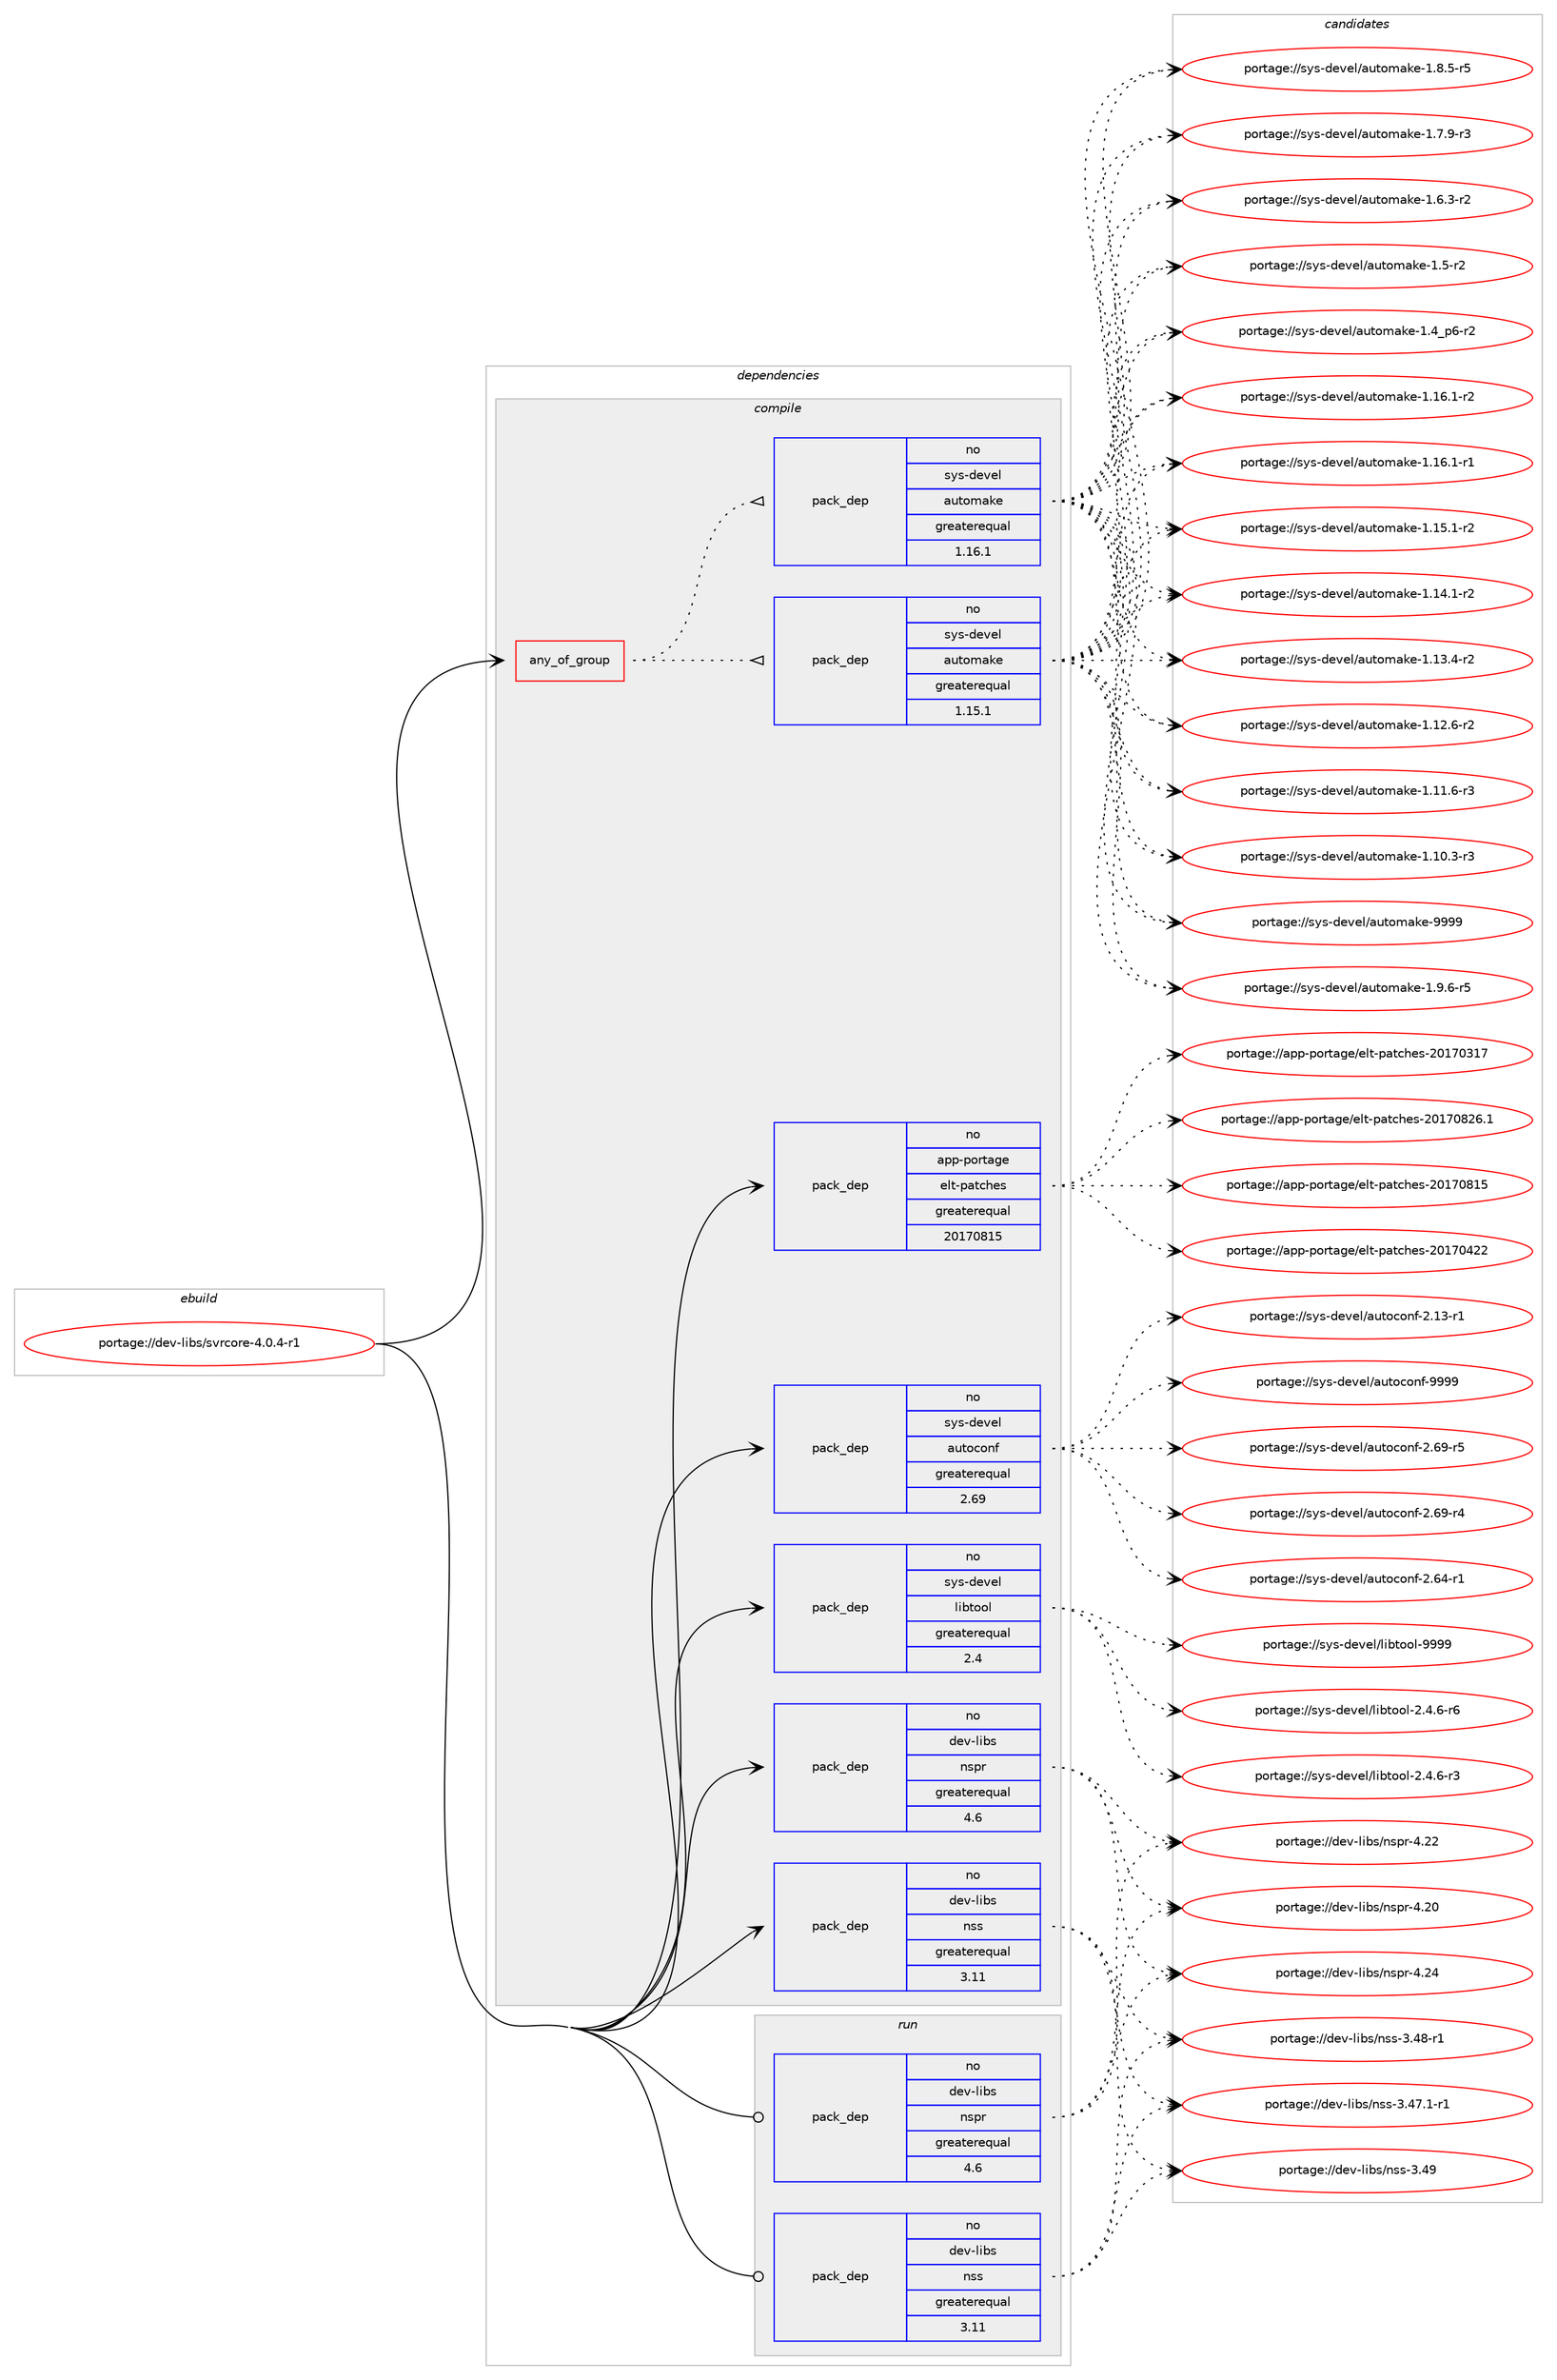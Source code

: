 digraph prolog {

# *************
# Graph options
# *************

newrank=true;
concentrate=true;
compound=true;
graph [rankdir=LR,fontname=Helvetica,fontsize=10,ranksep=1.5];#, ranksep=2.5, nodesep=0.2];
edge  [arrowhead=vee];
node  [fontname=Helvetica,fontsize=10];

# **********
# The ebuild
# **********

subgraph cluster_leftcol {
color=gray;
label=<<i>ebuild</i>>;
id [label="portage://dev-libs/svrcore-4.0.4-r1", color=red, width=4, href="../dev-libs/svrcore-4.0.4-r1.svg"];
}

# ****************
# The dependencies
# ****************

subgraph cluster_midcol {
color=gray;
label=<<i>dependencies</i>>;
subgraph cluster_compile {
fillcolor="#eeeeee";
style=filled;
label=<<i>compile</i>>;
subgraph any4937 {
dependency507638 [label=<<TABLE BORDER="0" CELLBORDER="1" CELLSPACING="0" CELLPADDING="4"><TR><TD CELLPADDING="10">any_of_group</TD></TR></TABLE>>, shape=none, color=red];subgraph pack378573 {
dependency507639 [label=<<TABLE BORDER="0" CELLBORDER="1" CELLSPACING="0" CELLPADDING="4" WIDTH="220"><TR><TD ROWSPAN="6" CELLPADDING="30">pack_dep</TD></TR><TR><TD WIDTH="110">no</TD></TR><TR><TD>sys-devel</TD></TR><TR><TD>automake</TD></TR><TR><TD>greaterequal</TD></TR><TR><TD>1.16.1</TD></TR></TABLE>>, shape=none, color=blue];
}
dependency507638:e -> dependency507639:w [weight=20,style="dotted",arrowhead="oinv"];
subgraph pack378574 {
dependency507640 [label=<<TABLE BORDER="0" CELLBORDER="1" CELLSPACING="0" CELLPADDING="4" WIDTH="220"><TR><TD ROWSPAN="6" CELLPADDING="30">pack_dep</TD></TR><TR><TD WIDTH="110">no</TD></TR><TR><TD>sys-devel</TD></TR><TR><TD>automake</TD></TR><TR><TD>greaterequal</TD></TR><TR><TD>1.15.1</TD></TR></TABLE>>, shape=none, color=blue];
}
dependency507638:e -> dependency507640:w [weight=20,style="dotted",arrowhead="oinv"];
}
id:e -> dependency507638:w [weight=20,style="solid",arrowhead="vee"];
subgraph pack378575 {
dependency507641 [label=<<TABLE BORDER="0" CELLBORDER="1" CELLSPACING="0" CELLPADDING="4" WIDTH="220"><TR><TD ROWSPAN="6" CELLPADDING="30">pack_dep</TD></TR><TR><TD WIDTH="110">no</TD></TR><TR><TD>app-portage</TD></TR><TR><TD>elt-patches</TD></TR><TR><TD>greaterequal</TD></TR><TR><TD>20170815</TD></TR></TABLE>>, shape=none, color=blue];
}
id:e -> dependency507641:w [weight=20,style="solid",arrowhead="vee"];
subgraph pack378576 {
dependency507642 [label=<<TABLE BORDER="0" CELLBORDER="1" CELLSPACING="0" CELLPADDING="4" WIDTH="220"><TR><TD ROWSPAN="6" CELLPADDING="30">pack_dep</TD></TR><TR><TD WIDTH="110">no</TD></TR><TR><TD>dev-libs</TD></TR><TR><TD>nspr</TD></TR><TR><TD>greaterequal</TD></TR><TR><TD>4.6</TD></TR></TABLE>>, shape=none, color=blue];
}
id:e -> dependency507642:w [weight=20,style="solid",arrowhead="vee"];
subgraph pack378577 {
dependency507643 [label=<<TABLE BORDER="0" CELLBORDER="1" CELLSPACING="0" CELLPADDING="4" WIDTH="220"><TR><TD ROWSPAN="6" CELLPADDING="30">pack_dep</TD></TR><TR><TD WIDTH="110">no</TD></TR><TR><TD>dev-libs</TD></TR><TR><TD>nss</TD></TR><TR><TD>greaterequal</TD></TR><TR><TD>3.11</TD></TR></TABLE>>, shape=none, color=blue];
}
id:e -> dependency507643:w [weight=20,style="solid",arrowhead="vee"];
subgraph pack378578 {
dependency507644 [label=<<TABLE BORDER="0" CELLBORDER="1" CELLSPACING="0" CELLPADDING="4" WIDTH="220"><TR><TD ROWSPAN="6" CELLPADDING="30">pack_dep</TD></TR><TR><TD WIDTH="110">no</TD></TR><TR><TD>sys-devel</TD></TR><TR><TD>autoconf</TD></TR><TR><TD>greaterequal</TD></TR><TR><TD>2.69</TD></TR></TABLE>>, shape=none, color=blue];
}
id:e -> dependency507644:w [weight=20,style="solid",arrowhead="vee"];
subgraph pack378579 {
dependency507645 [label=<<TABLE BORDER="0" CELLBORDER="1" CELLSPACING="0" CELLPADDING="4" WIDTH="220"><TR><TD ROWSPAN="6" CELLPADDING="30">pack_dep</TD></TR><TR><TD WIDTH="110">no</TD></TR><TR><TD>sys-devel</TD></TR><TR><TD>libtool</TD></TR><TR><TD>greaterequal</TD></TR><TR><TD>2.4</TD></TR></TABLE>>, shape=none, color=blue];
}
id:e -> dependency507645:w [weight=20,style="solid",arrowhead="vee"];
}
subgraph cluster_compileandrun {
fillcolor="#eeeeee";
style=filled;
label=<<i>compile and run</i>>;
}
subgraph cluster_run {
fillcolor="#eeeeee";
style=filled;
label=<<i>run</i>>;
subgraph pack378580 {
dependency507646 [label=<<TABLE BORDER="0" CELLBORDER="1" CELLSPACING="0" CELLPADDING="4" WIDTH="220"><TR><TD ROWSPAN="6" CELLPADDING="30">pack_dep</TD></TR><TR><TD WIDTH="110">no</TD></TR><TR><TD>dev-libs</TD></TR><TR><TD>nspr</TD></TR><TR><TD>greaterequal</TD></TR><TR><TD>4.6</TD></TR></TABLE>>, shape=none, color=blue];
}
id:e -> dependency507646:w [weight=20,style="solid",arrowhead="odot"];
subgraph pack378581 {
dependency507647 [label=<<TABLE BORDER="0" CELLBORDER="1" CELLSPACING="0" CELLPADDING="4" WIDTH="220"><TR><TD ROWSPAN="6" CELLPADDING="30">pack_dep</TD></TR><TR><TD WIDTH="110">no</TD></TR><TR><TD>dev-libs</TD></TR><TR><TD>nss</TD></TR><TR><TD>greaterequal</TD></TR><TR><TD>3.11</TD></TR></TABLE>>, shape=none, color=blue];
}
id:e -> dependency507647:w [weight=20,style="solid",arrowhead="odot"];
}
}

# **************
# The candidates
# **************

subgraph cluster_choices {
rank=same;
color=gray;
label=<<i>candidates</i>>;

subgraph choice378573 {
color=black;
nodesep=1;
choice115121115451001011181011084797117116111109971071014557575757 [label="portage://sys-devel/automake-9999", color=red, width=4,href="../sys-devel/automake-9999.svg"];
choice115121115451001011181011084797117116111109971071014549465746544511453 [label="portage://sys-devel/automake-1.9.6-r5", color=red, width=4,href="../sys-devel/automake-1.9.6-r5.svg"];
choice115121115451001011181011084797117116111109971071014549465646534511453 [label="portage://sys-devel/automake-1.8.5-r5", color=red, width=4,href="../sys-devel/automake-1.8.5-r5.svg"];
choice115121115451001011181011084797117116111109971071014549465546574511451 [label="portage://sys-devel/automake-1.7.9-r3", color=red, width=4,href="../sys-devel/automake-1.7.9-r3.svg"];
choice115121115451001011181011084797117116111109971071014549465446514511450 [label="portage://sys-devel/automake-1.6.3-r2", color=red, width=4,href="../sys-devel/automake-1.6.3-r2.svg"];
choice11512111545100101118101108479711711611110997107101454946534511450 [label="portage://sys-devel/automake-1.5-r2", color=red, width=4,href="../sys-devel/automake-1.5-r2.svg"];
choice115121115451001011181011084797117116111109971071014549465295112544511450 [label="portage://sys-devel/automake-1.4_p6-r2", color=red, width=4,href="../sys-devel/automake-1.4_p6-r2.svg"];
choice11512111545100101118101108479711711611110997107101454946495446494511450 [label="portage://sys-devel/automake-1.16.1-r2", color=red, width=4,href="../sys-devel/automake-1.16.1-r2.svg"];
choice11512111545100101118101108479711711611110997107101454946495446494511449 [label="portage://sys-devel/automake-1.16.1-r1", color=red, width=4,href="../sys-devel/automake-1.16.1-r1.svg"];
choice11512111545100101118101108479711711611110997107101454946495346494511450 [label="portage://sys-devel/automake-1.15.1-r2", color=red, width=4,href="../sys-devel/automake-1.15.1-r2.svg"];
choice11512111545100101118101108479711711611110997107101454946495246494511450 [label="portage://sys-devel/automake-1.14.1-r2", color=red, width=4,href="../sys-devel/automake-1.14.1-r2.svg"];
choice11512111545100101118101108479711711611110997107101454946495146524511450 [label="portage://sys-devel/automake-1.13.4-r2", color=red, width=4,href="../sys-devel/automake-1.13.4-r2.svg"];
choice11512111545100101118101108479711711611110997107101454946495046544511450 [label="portage://sys-devel/automake-1.12.6-r2", color=red, width=4,href="../sys-devel/automake-1.12.6-r2.svg"];
choice11512111545100101118101108479711711611110997107101454946494946544511451 [label="portage://sys-devel/automake-1.11.6-r3", color=red, width=4,href="../sys-devel/automake-1.11.6-r3.svg"];
choice11512111545100101118101108479711711611110997107101454946494846514511451 [label="portage://sys-devel/automake-1.10.3-r3", color=red, width=4,href="../sys-devel/automake-1.10.3-r3.svg"];
dependency507639:e -> choice115121115451001011181011084797117116111109971071014557575757:w [style=dotted,weight="100"];
dependency507639:e -> choice115121115451001011181011084797117116111109971071014549465746544511453:w [style=dotted,weight="100"];
dependency507639:e -> choice115121115451001011181011084797117116111109971071014549465646534511453:w [style=dotted,weight="100"];
dependency507639:e -> choice115121115451001011181011084797117116111109971071014549465546574511451:w [style=dotted,weight="100"];
dependency507639:e -> choice115121115451001011181011084797117116111109971071014549465446514511450:w [style=dotted,weight="100"];
dependency507639:e -> choice11512111545100101118101108479711711611110997107101454946534511450:w [style=dotted,weight="100"];
dependency507639:e -> choice115121115451001011181011084797117116111109971071014549465295112544511450:w [style=dotted,weight="100"];
dependency507639:e -> choice11512111545100101118101108479711711611110997107101454946495446494511450:w [style=dotted,weight="100"];
dependency507639:e -> choice11512111545100101118101108479711711611110997107101454946495446494511449:w [style=dotted,weight="100"];
dependency507639:e -> choice11512111545100101118101108479711711611110997107101454946495346494511450:w [style=dotted,weight="100"];
dependency507639:e -> choice11512111545100101118101108479711711611110997107101454946495246494511450:w [style=dotted,weight="100"];
dependency507639:e -> choice11512111545100101118101108479711711611110997107101454946495146524511450:w [style=dotted,weight="100"];
dependency507639:e -> choice11512111545100101118101108479711711611110997107101454946495046544511450:w [style=dotted,weight="100"];
dependency507639:e -> choice11512111545100101118101108479711711611110997107101454946494946544511451:w [style=dotted,weight="100"];
dependency507639:e -> choice11512111545100101118101108479711711611110997107101454946494846514511451:w [style=dotted,weight="100"];
}
subgraph choice378574 {
color=black;
nodesep=1;
choice115121115451001011181011084797117116111109971071014557575757 [label="portage://sys-devel/automake-9999", color=red, width=4,href="../sys-devel/automake-9999.svg"];
choice115121115451001011181011084797117116111109971071014549465746544511453 [label="portage://sys-devel/automake-1.9.6-r5", color=red, width=4,href="../sys-devel/automake-1.9.6-r5.svg"];
choice115121115451001011181011084797117116111109971071014549465646534511453 [label="portage://sys-devel/automake-1.8.5-r5", color=red, width=4,href="../sys-devel/automake-1.8.5-r5.svg"];
choice115121115451001011181011084797117116111109971071014549465546574511451 [label="portage://sys-devel/automake-1.7.9-r3", color=red, width=4,href="../sys-devel/automake-1.7.9-r3.svg"];
choice115121115451001011181011084797117116111109971071014549465446514511450 [label="portage://sys-devel/automake-1.6.3-r2", color=red, width=4,href="../sys-devel/automake-1.6.3-r2.svg"];
choice11512111545100101118101108479711711611110997107101454946534511450 [label="portage://sys-devel/automake-1.5-r2", color=red, width=4,href="../sys-devel/automake-1.5-r2.svg"];
choice115121115451001011181011084797117116111109971071014549465295112544511450 [label="portage://sys-devel/automake-1.4_p6-r2", color=red, width=4,href="../sys-devel/automake-1.4_p6-r2.svg"];
choice11512111545100101118101108479711711611110997107101454946495446494511450 [label="portage://sys-devel/automake-1.16.1-r2", color=red, width=4,href="../sys-devel/automake-1.16.1-r2.svg"];
choice11512111545100101118101108479711711611110997107101454946495446494511449 [label="portage://sys-devel/automake-1.16.1-r1", color=red, width=4,href="../sys-devel/automake-1.16.1-r1.svg"];
choice11512111545100101118101108479711711611110997107101454946495346494511450 [label="portage://sys-devel/automake-1.15.1-r2", color=red, width=4,href="../sys-devel/automake-1.15.1-r2.svg"];
choice11512111545100101118101108479711711611110997107101454946495246494511450 [label="portage://sys-devel/automake-1.14.1-r2", color=red, width=4,href="../sys-devel/automake-1.14.1-r2.svg"];
choice11512111545100101118101108479711711611110997107101454946495146524511450 [label="portage://sys-devel/automake-1.13.4-r2", color=red, width=4,href="../sys-devel/automake-1.13.4-r2.svg"];
choice11512111545100101118101108479711711611110997107101454946495046544511450 [label="portage://sys-devel/automake-1.12.6-r2", color=red, width=4,href="../sys-devel/automake-1.12.6-r2.svg"];
choice11512111545100101118101108479711711611110997107101454946494946544511451 [label="portage://sys-devel/automake-1.11.6-r3", color=red, width=4,href="../sys-devel/automake-1.11.6-r3.svg"];
choice11512111545100101118101108479711711611110997107101454946494846514511451 [label="portage://sys-devel/automake-1.10.3-r3", color=red, width=4,href="../sys-devel/automake-1.10.3-r3.svg"];
dependency507640:e -> choice115121115451001011181011084797117116111109971071014557575757:w [style=dotted,weight="100"];
dependency507640:e -> choice115121115451001011181011084797117116111109971071014549465746544511453:w [style=dotted,weight="100"];
dependency507640:e -> choice115121115451001011181011084797117116111109971071014549465646534511453:w [style=dotted,weight="100"];
dependency507640:e -> choice115121115451001011181011084797117116111109971071014549465546574511451:w [style=dotted,weight="100"];
dependency507640:e -> choice115121115451001011181011084797117116111109971071014549465446514511450:w [style=dotted,weight="100"];
dependency507640:e -> choice11512111545100101118101108479711711611110997107101454946534511450:w [style=dotted,weight="100"];
dependency507640:e -> choice115121115451001011181011084797117116111109971071014549465295112544511450:w [style=dotted,weight="100"];
dependency507640:e -> choice11512111545100101118101108479711711611110997107101454946495446494511450:w [style=dotted,weight="100"];
dependency507640:e -> choice11512111545100101118101108479711711611110997107101454946495446494511449:w [style=dotted,weight="100"];
dependency507640:e -> choice11512111545100101118101108479711711611110997107101454946495346494511450:w [style=dotted,weight="100"];
dependency507640:e -> choice11512111545100101118101108479711711611110997107101454946495246494511450:w [style=dotted,weight="100"];
dependency507640:e -> choice11512111545100101118101108479711711611110997107101454946495146524511450:w [style=dotted,weight="100"];
dependency507640:e -> choice11512111545100101118101108479711711611110997107101454946495046544511450:w [style=dotted,weight="100"];
dependency507640:e -> choice11512111545100101118101108479711711611110997107101454946494946544511451:w [style=dotted,weight="100"];
dependency507640:e -> choice11512111545100101118101108479711711611110997107101454946494846514511451:w [style=dotted,weight="100"];
}
subgraph choice378575 {
color=black;
nodesep=1;
choice971121124511211111411697103101471011081164511297116991041011154550484955485650544649 [label="portage://app-portage/elt-patches-20170826.1", color=red, width=4,href="../app-portage/elt-patches-20170826.1.svg"];
choice97112112451121111141169710310147101108116451129711699104101115455048495548564953 [label="portage://app-portage/elt-patches-20170815", color=red, width=4,href="../app-portage/elt-patches-20170815.svg"];
choice97112112451121111141169710310147101108116451129711699104101115455048495548525050 [label="portage://app-portage/elt-patches-20170422", color=red, width=4,href="../app-portage/elt-patches-20170422.svg"];
choice97112112451121111141169710310147101108116451129711699104101115455048495548514955 [label="portage://app-portage/elt-patches-20170317", color=red, width=4,href="../app-portage/elt-patches-20170317.svg"];
dependency507641:e -> choice971121124511211111411697103101471011081164511297116991041011154550484955485650544649:w [style=dotted,weight="100"];
dependency507641:e -> choice97112112451121111141169710310147101108116451129711699104101115455048495548564953:w [style=dotted,weight="100"];
dependency507641:e -> choice97112112451121111141169710310147101108116451129711699104101115455048495548525050:w [style=dotted,weight="100"];
dependency507641:e -> choice97112112451121111141169710310147101108116451129711699104101115455048495548514955:w [style=dotted,weight="100"];
}
subgraph choice378576 {
color=black;
nodesep=1;
choice1001011184510810598115471101151121144552465052 [label="portage://dev-libs/nspr-4.24", color=red, width=4,href="../dev-libs/nspr-4.24.svg"];
choice1001011184510810598115471101151121144552465050 [label="portage://dev-libs/nspr-4.22", color=red, width=4,href="../dev-libs/nspr-4.22.svg"];
choice1001011184510810598115471101151121144552465048 [label="portage://dev-libs/nspr-4.20", color=red, width=4,href="../dev-libs/nspr-4.20.svg"];
dependency507642:e -> choice1001011184510810598115471101151121144552465052:w [style=dotted,weight="100"];
dependency507642:e -> choice1001011184510810598115471101151121144552465050:w [style=dotted,weight="100"];
dependency507642:e -> choice1001011184510810598115471101151121144552465048:w [style=dotted,weight="100"];
}
subgraph choice378577 {
color=black;
nodesep=1;
choice1001011184510810598115471101151154551465257 [label="portage://dev-libs/nss-3.49", color=red, width=4,href="../dev-libs/nss-3.49.svg"];
choice10010111845108105981154711011511545514652564511449 [label="portage://dev-libs/nss-3.48-r1", color=red, width=4,href="../dev-libs/nss-3.48-r1.svg"];
choice100101118451081059811547110115115455146525546494511449 [label="portage://dev-libs/nss-3.47.1-r1", color=red, width=4,href="../dev-libs/nss-3.47.1-r1.svg"];
dependency507643:e -> choice1001011184510810598115471101151154551465257:w [style=dotted,weight="100"];
dependency507643:e -> choice10010111845108105981154711011511545514652564511449:w [style=dotted,weight="100"];
dependency507643:e -> choice100101118451081059811547110115115455146525546494511449:w [style=dotted,weight="100"];
}
subgraph choice378578 {
color=black;
nodesep=1;
choice115121115451001011181011084797117116111991111101024557575757 [label="portage://sys-devel/autoconf-9999", color=red, width=4,href="../sys-devel/autoconf-9999.svg"];
choice1151211154510010111810110847971171161119911111010245504654574511453 [label="portage://sys-devel/autoconf-2.69-r5", color=red, width=4,href="../sys-devel/autoconf-2.69-r5.svg"];
choice1151211154510010111810110847971171161119911111010245504654574511452 [label="portage://sys-devel/autoconf-2.69-r4", color=red, width=4,href="../sys-devel/autoconf-2.69-r4.svg"];
choice1151211154510010111810110847971171161119911111010245504654524511449 [label="portage://sys-devel/autoconf-2.64-r1", color=red, width=4,href="../sys-devel/autoconf-2.64-r1.svg"];
choice1151211154510010111810110847971171161119911111010245504649514511449 [label="portage://sys-devel/autoconf-2.13-r1", color=red, width=4,href="../sys-devel/autoconf-2.13-r1.svg"];
dependency507644:e -> choice115121115451001011181011084797117116111991111101024557575757:w [style=dotted,weight="100"];
dependency507644:e -> choice1151211154510010111810110847971171161119911111010245504654574511453:w [style=dotted,weight="100"];
dependency507644:e -> choice1151211154510010111810110847971171161119911111010245504654574511452:w [style=dotted,weight="100"];
dependency507644:e -> choice1151211154510010111810110847971171161119911111010245504654524511449:w [style=dotted,weight="100"];
dependency507644:e -> choice1151211154510010111810110847971171161119911111010245504649514511449:w [style=dotted,weight="100"];
}
subgraph choice378579 {
color=black;
nodesep=1;
choice1151211154510010111810110847108105981161111111084557575757 [label="portage://sys-devel/libtool-9999", color=red, width=4,href="../sys-devel/libtool-9999.svg"];
choice1151211154510010111810110847108105981161111111084550465246544511454 [label="portage://sys-devel/libtool-2.4.6-r6", color=red, width=4,href="../sys-devel/libtool-2.4.6-r6.svg"];
choice1151211154510010111810110847108105981161111111084550465246544511451 [label="portage://sys-devel/libtool-2.4.6-r3", color=red, width=4,href="../sys-devel/libtool-2.4.6-r3.svg"];
dependency507645:e -> choice1151211154510010111810110847108105981161111111084557575757:w [style=dotted,weight="100"];
dependency507645:e -> choice1151211154510010111810110847108105981161111111084550465246544511454:w [style=dotted,weight="100"];
dependency507645:e -> choice1151211154510010111810110847108105981161111111084550465246544511451:w [style=dotted,weight="100"];
}
subgraph choice378580 {
color=black;
nodesep=1;
choice1001011184510810598115471101151121144552465052 [label="portage://dev-libs/nspr-4.24", color=red, width=4,href="../dev-libs/nspr-4.24.svg"];
choice1001011184510810598115471101151121144552465050 [label="portage://dev-libs/nspr-4.22", color=red, width=4,href="../dev-libs/nspr-4.22.svg"];
choice1001011184510810598115471101151121144552465048 [label="portage://dev-libs/nspr-4.20", color=red, width=4,href="../dev-libs/nspr-4.20.svg"];
dependency507646:e -> choice1001011184510810598115471101151121144552465052:w [style=dotted,weight="100"];
dependency507646:e -> choice1001011184510810598115471101151121144552465050:w [style=dotted,weight="100"];
dependency507646:e -> choice1001011184510810598115471101151121144552465048:w [style=dotted,weight="100"];
}
subgraph choice378581 {
color=black;
nodesep=1;
choice1001011184510810598115471101151154551465257 [label="portage://dev-libs/nss-3.49", color=red, width=4,href="../dev-libs/nss-3.49.svg"];
choice10010111845108105981154711011511545514652564511449 [label="portage://dev-libs/nss-3.48-r1", color=red, width=4,href="../dev-libs/nss-3.48-r1.svg"];
choice100101118451081059811547110115115455146525546494511449 [label="portage://dev-libs/nss-3.47.1-r1", color=red, width=4,href="../dev-libs/nss-3.47.1-r1.svg"];
dependency507647:e -> choice1001011184510810598115471101151154551465257:w [style=dotted,weight="100"];
dependency507647:e -> choice10010111845108105981154711011511545514652564511449:w [style=dotted,weight="100"];
dependency507647:e -> choice100101118451081059811547110115115455146525546494511449:w [style=dotted,weight="100"];
}
}

}
